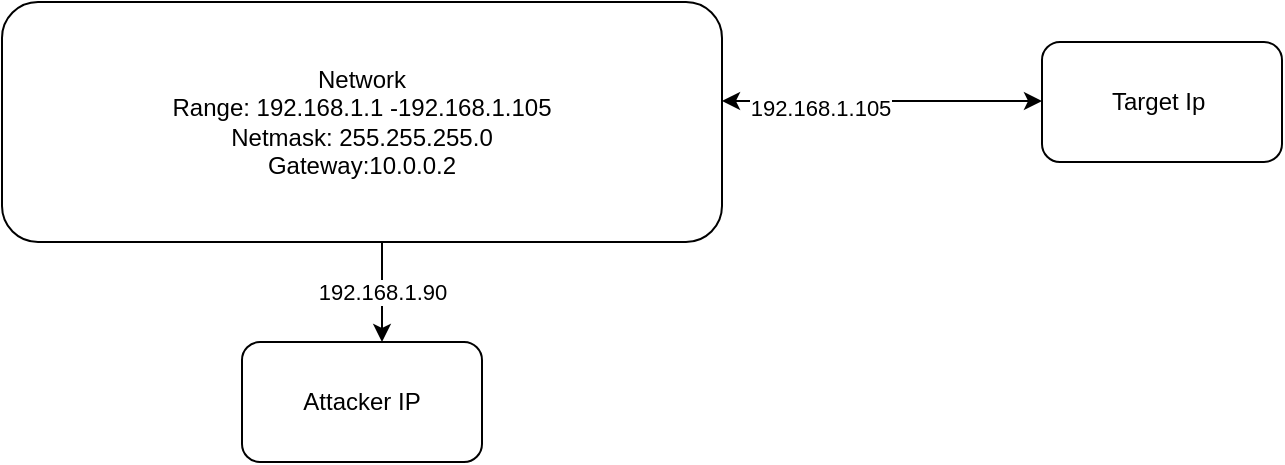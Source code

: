 <mxfile version="17.4.0" type="github"><diagram id="Zn3Y6NR-KJojZnO3h2Hn" name="Page-1"><mxGraphModel dx="862" dy="507" grid="1" gridSize="10" guides="1" tooltips="1" connect="1" arrows="1" fold="1" page="1" pageScale="1" pageWidth="827" pageHeight="1169" math="0" shadow="0"><root><mxCell id="0"/><mxCell id="1" parent="0"/><mxCell id="Zqyg-SyrkEAMD5JEBXcz-5" value="192.168.1.90" style="edgeStyle=orthogonalEdgeStyle;rounded=0;orthogonalLoop=1;jettySize=auto;html=1;" edge="1" parent="1" source="Zqyg-SyrkEAMD5JEBXcz-2" target="Zqyg-SyrkEAMD5JEBXcz-8"><mxGeometry relative="1" as="geometry"><mxPoint x="320" y="310" as="targetPoint"/><Array as="points"><mxPoint x="330" y="250"/><mxPoint x="330" y="250"/></Array></mxGeometry></mxCell><mxCell id="Zqyg-SyrkEAMD5JEBXcz-2" value="Network&lt;br&gt;Range: 192.168.1.1 -192.168.1.105&lt;br&gt;Netmask: 255.255.255.0&lt;br&gt;Gateway:10.0.0.2&lt;br&gt;" style="rounded=1;whiteSpace=wrap;html=1;" vertex="1" parent="1"><mxGeometry x="140" y="110" width="360" height="120" as="geometry"/></mxCell><mxCell id="Zqyg-SyrkEAMD5JEBXcz-4" value="" style="endArrow=classic;startArrow=classic;html=1;rounded=0;" edge="1" parent="1"><mxGeometry width="50" height="50" relative="1" as="geometry"><mxPoint x="500" y="159.5" as="sourcePoint"/><mxPoint x="660" y="159.5" as="targetPoint"/><Array as="points"><mxPoint x="570" y="159.5"/><mxPoint x="650" y="159.5"/></Array></mxGeometry></mxCell><mxCell id="Zqyg-SyrkEAMD5JEBXcz-7" value="192.168.1.105" style="edgeLabel;html=1;align=center;verticalAlign=middle;resizable=0;points=[];" vertex="1" connectable="0" parent="Zqyg-SyrkEAMD5JEBXcz-4"><mxGeometry x="-0.388" y="-2" relative="1" as="geometry"><mxPoint y="1" as="offset"/></mxGeometry></mxCell><mxCell id="Zqyg-SyrkEAMD5JEBXcz-6" value="Target Ip&amp;nbsp;" style="rounded=1;whiteSpace=wrap;html=1;" vertex="1" parent="1"><mxGeometry x="660" y="130" width="120" height="60" as="geometry"/></mxCell><mxCell id="Zqyg-SyrkEAMD5JEBXcz-8" value="Attacker IP" style="rounded=1;whiteSpace=wrap;html=1;" vertex="1" parent="1"><mxGeometry x="260" y="280" width="120" height="60" as="geometry"/></mxCell></root></mxGraphModel></diagram></mxfile>